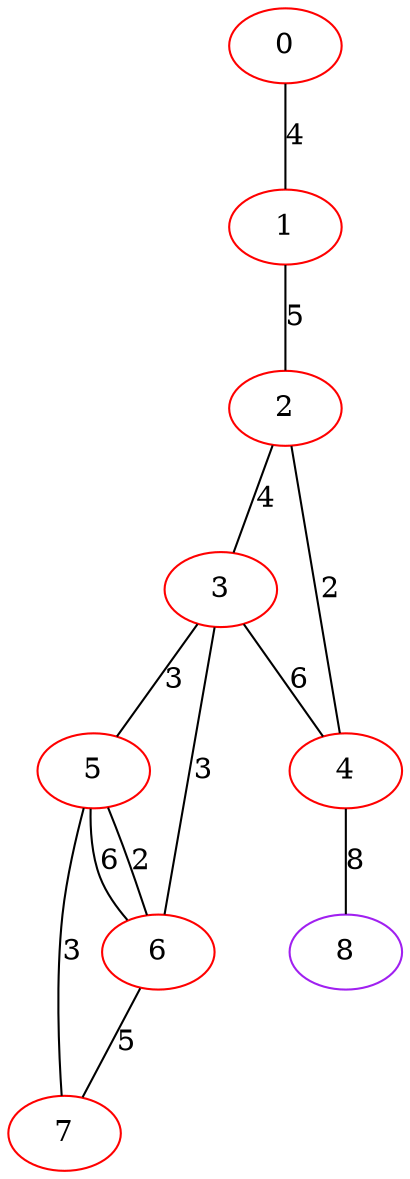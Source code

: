 graph "" {
0 [color=red, weight=1];
1 [color=red, weight=1];
2 [color=red, weight=1];
3 [color=red, weight=1];
4 [color=red, weight=1];
5 [color=red, weight=1];
6 [color=red, weight=1];
7 [color=red, weight=1];
8 [color=purple, weight=4];
0 -- 1  [key=0, label=4];
1 -- 2  [key=0, label=5];
2 -- 3  [key=0, label=4];
2 -- 4  [key=0, label=2];
3 -- 4  [key=0, label=6];
3 -- 5  [key=0, label=3];
3 -- 6  [key=0, label=3];
4 -- 8  [key=0, label=8];
5 -- 6  [key=0, label=2];
5 -- 6  [key=1, label=6];
5 -- 7  [key=0, label=3];
6 -- 7  [key=0, label=5];
}
